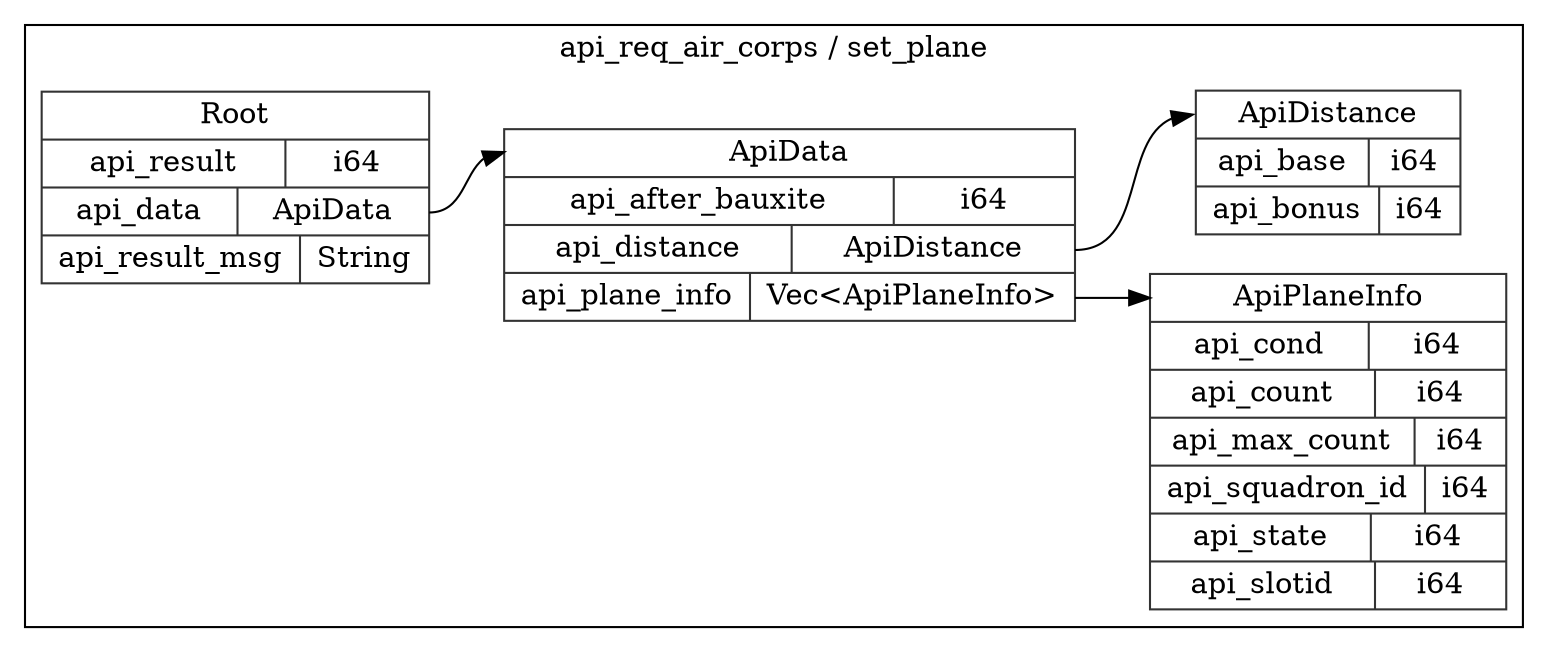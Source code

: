 digraph {
  rankdir=LR;
  subgraph cluster_0 {
    label="api_req_air_corps / set_plane";
    node [style="filled", color=white, style="solid", color=gray20];
    api_req_air_corps__set_plane__ApiData [label="<ApiData> ApiData  | { api_after_bauxite | <api_after_bauxite> i64 } | { api_distance | <api_distance> ApiDistance } | { api_plane_info | <api_plane_info> Vec\<ApiPlaneInfo\> }", shape=record];
    api_req_air_corps__set_plane__ApiDistance;
    api_req_air_corps__set_plane__ApiData:api_distance:e -> api_req_air_corps__set_plane__ApiDistance:ApiDistance:w;
    api_req_air_corps__set_plane__ApiPlaneInfo;
    api_req_air_corps__set_plane__ApiData:api_plane_info:e -> api_req_air_corps__set_plane__ApiPlaneInfo:ApiPlaneInfo:w;
    api_req_air_corps__set_plane__ApiDistance [label="<ApiDistance> ApiDistance  | { api_base | <api_base> i64 } | { api_bonus | <api_bonus> i64 }", shape=record];
    api_req_air_corps__set_plane__Root [label="<Root> Root  | { api_result | <api_result> i64 } | { api_data | <api_data> ApiData } | { api_result_msg | <api_result_msg> String }", shape=record];
    api_req_air_corps__set_plane__Root:api_data:e -> api_req_air_corps__set_plane__ApiData:ApiData:w;
    api_req_air_corps__set_plane__ApiPlaneInfo [label="<ApiPlaneInfo> ApiPlaneInfo  | { api_cond | <api_cond> i64 } | { api_count | <api_count> i64 } | { api_max_count | <api_max_count> i64 } | { api_squadron_id | <api_squadron_id> i64 } | { api_state | <api_state> i64 } | { api_slotid | <api_slotid> i64 }", shape=record];
  }
}
